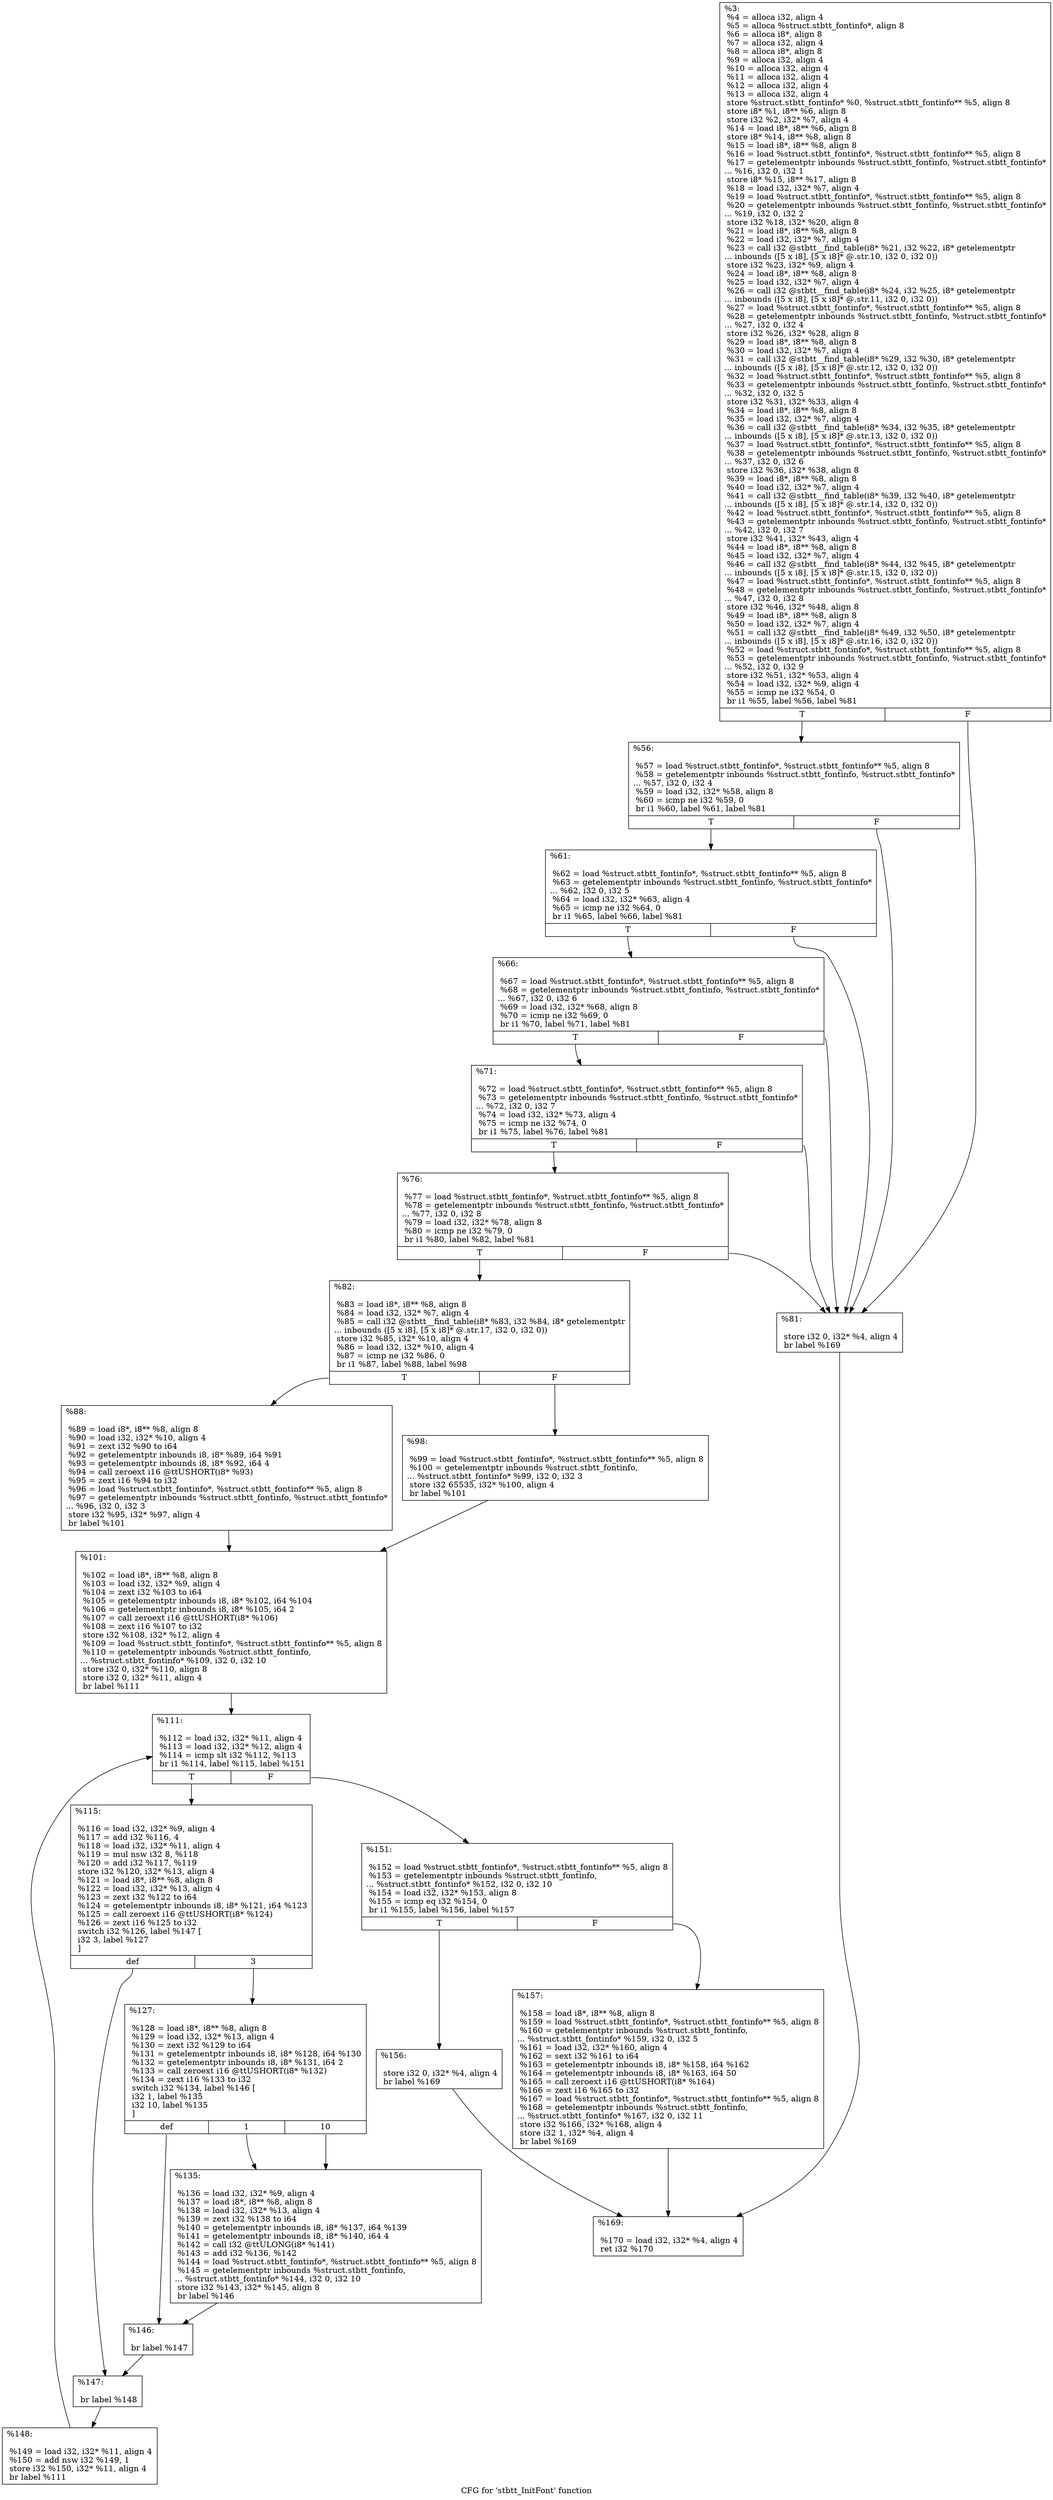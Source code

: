 digraph "CFG for 'stbtt_InitFont' function" {
	label="CFG for 'stbtt_InitFont' function";

	Node0x29b77e0 [shape=record,label="{%3:\l  %4 = alloca i32, align 4\l  %5 = alloca %struct.stbtt_fontinfo*, align 8\l  %6 = alloca i8*, align 8\l  %7 = alloca i32, align 4\l  %8 = alloca i8*, align 8\l  %9 = alloca i32, align 4\l  %10 = alloca i32, align 4\l  %11 = alloca i32, align 4\l  %12 = alloca i32, align 4\l  %13 = alloca i32, align 4\l  store %struct.stbtt_fontinfo* %0, %struct.stbtt_fontinfo** %5, align 8\l  store i8* %1, i8** %6, align 8\l  store i32 %2, i32* %7, align 4\l  %14 = load i8*, i8** %6, align 8\l  store i8* %14, i8** %8, align 8\l  %15 = load i8*, i8** %8, align 8\l  %16 = load %struct.stbtt_fontinfo*, %struct.stbtt_fontinfo** %5, align 8\l  %17 = getelementptr inbounds %struct.stbtt_fontinfo, %struct.stbtt_fontinfo*\l... %16, i32 0, i32 1\l  store i8* %15, i8** %17, align 8\l  %18 = load i32, i32* %7, align 4\l  %19 = load %struct.stbtt_fontinfo*, %struct.stbtt_fontinfo** %5, align 8\l  %20 = getelementptr inbounds %struct.stbtt_fontinfo, %struct.stbtt_fontinfo*\l... %19, i32 0, i32 2\l  store i32 %18, i32* %20, align 8\l  %21 = load i8*, i8** %8, align 8\l  %22 = load i32, i32* %7, align 4\l  %23 = call i32 @stbtt__find_table(i8* %21, i32 %22, i8* getelementptr\l... inbounds ([5 x i8], [5 x i8]* @.str.10, i32 0, i32 0))\l  store i32 %23, i32* %9, align 4\l  %24 = load i8*, i8** %8, align 8\l  %25 = load i32, i32* %7, align 4\l  %26 = call i32 @stbtt__find_table(i8* %24, i32 %25, i8* getelementptr\l... inbounds ([5 x i8], [5 x i8]* @.str.11, i32 0, i32 0))\l  %27 = load %struct.stbtt_fontinfo*, %struct.stbtt_fontinfo** %5, align 8\l  %28 = getelementptr inbounds %struct.stbtt_fontinfo, %struct.stbtt_fontinfo*\l... %27, i32 0, i32 4\l  store i32 %26, i32* %28, align 8\l  %29 = load i8*, i8** %8, align 8\l  %30 = load i32, i32* %7, align 4\l  %31 = call i32 @stbtt__find_table(i8* %29, i32 %30, i8* getelementptr\l... inbounds ([5 x i8], [5 x i8]* @.str.12, i32 0, i32 0))\l  %32 = load %struct.stbtt_fontinfo*, %struct.stbtt_fontinfo** %5, align 8\l  %33 = getelementptr inbounds %struct.stbtt_fontinfo, %struct.stbtt_fontinfo*\l... %32, i32 0, i32 5\l  store i32 %31, i32* %33, align 4\l  %34 = load i8*, i8** %8, align 8\l  %35 = load i32, i32* %7, align 4\l  %36 = call i32 @stbtt__find_table(i8* %34, i32 %35, i8* getelementptr\l... inbounds ([5 x i8], [5 x i8]* @.str.13, i32 0, i32 0))\l  %37 = load %struct.stbtt_fontinfo*, %struct.stbtt_fontinfo** %5, align 8\l  %38 = getelementptr inbounds %struct.stbtt_fontinfo, %struct.stbtt_fontinfo*\l... %37, i32 0, i32 6\l  store i32 %36, i32* %38, align 8\l  %39 = load i8*, i8** %8, align 8\l  %40 = load i32, i32* %7, align 4\l  %41 = call i32 @stbtt__find_table(i8* %39, i32 %40, i8* getelementptr\l... inbounds ([5 x i8], [5 x i8]* @.str.14, i32 0, i32 0))\l  %42 = load %struct.stbtt_fontinfo*, %struct.stbtt_fontinfo** %5, align 8\l  %43 = getelementptr inbounds %struct.stbtt_fontinfo, %struct.stbtt_fontinfo*\l... %42, i32 0, i32 7\l  store i32 %41, i32* %43, align 4\l  %44 = load i8*, i8** %8, align 8\l  %45 = load i32, i32* %7, align 4\l  %46 = call i32 @stbtt__find_table(i8* %44, i32 %45, i8* getelementptr\l... inbounds ([5 x i8], [5 x i8]* @.str.15, i32 0, i32 0))\l  %47 = load %struct.stbtt_fontinfo*, %struct.stbtt_fontinfo** %5, align 8\l  %48 = getelementptr inbounds %struct.stbtt_fontinfo, %struct.stbtt_fontinfo*\l... %47, i32 0, i32 8\l  store i32 %46, i32* %48, align 8\l  %49 = load i8*, i8** %8, align 8\l  %50 = load i32, i32* %7, align 4\l  %51 = call i32 @stbtt__find_table(i8* %49, i32 %50, i8* getelementptr\l... inbounds ([5 x i8], [5 x i8]* @.str.16, i32 0, i32 0))\l  %52 = load %struct.stbtt_fontinfo*, %struct.stbtt_fontinfo** %5, align 8\l  %53 = getelementptr inbounds %struct.stbtt_fontinfo, %struct.stbtt_fontinfo*\l... %52, i32 0, i32 9\l  store i32 %51, i32* %53, align 4\l  %54 = load i32, i32* %9, align 4\l  %55 = icmp ne i32 %54, 0\l  br i1 %55, label %56, label %81\l|{<s0>T|<s1>F}}"];
	Node0x29b77e0:s0 -> Node0x29bbf80;
	Node0x29b77e0:s1 -> Node0x29bbfd0;
	Node0x29bbf80 [shape=record,label="{%56:\l\l  %57 = load %struct.stbtt_fontinfo*, %struct.stbtt_fontinfo** %5, align 8\l  %58 = getelementptr inbounds %struct.stbtt_fontinfo, %struct.stbtt_fontinfo*\l... %57, i32 0, i32 4\l  %59 = load i32, i32* %58, align 8\l  %60 = icmp ne i32 %59, 0\l  br i1 %60, label %61, label %81\l|{<s0>T|<s1>F}}"];
	Node0x29bbf80:s0 -> Node0x29bc2d0;
	Node0x29bbf80:s1 -> Node0x29bbfd0;
	Node0x29bc2d0 [shape=record,label="{%61:\l\l  %62 = load %struct.stbtt_fontinfo*, %struct.stbtt_fontinfo** %5, align 8\l  %63 = getelementptr inbounds %struct.stbtt_fontinfo, %struct.stbtt_fontinfo*\l... %62, i32 0, i32 5\l  %64 = load i32, i32* %63, align 4\l  %65 = icmp ne i32 %64, 0\l  br i1 %65, label %66, label %81\l|{<s0>T|<s1>F}}"];
	Node0x29bc2d0:s0 -> Node0x29ba7a0;
	Node0x29bc2d0:s1 -> Node0x29bbfd0;
	Node0x29ba7a0 [shape=record,label="{%66:\l\l  %67 = load %struct.stbtt_fontinfo*, %struct.stbtt_fontinfo** %5, align 8\l  %68 = getelementptr inbounds %struct.stbtt_fontinfo, %struct.stbtt_fontinfo*\l... %67, i32 0, i32 6\l  %69 = load i32, i32* %68, align 8\l  %70 = icmp ne i32 %69, 0\l  br i1 %70, label %71, label %81\l|{<s0>T|<s1>F}}"];
	Node0x29ba7a0:s0 -> Node0x29bca00;
	Node0x29ba7a0:s1 -> Node0x29bbfd0;
	Node0x29bca00 [shape=record,label="{%71:\l\l  %72 = load %struct.stbtt_fontinfo*, %struct.stbtt_fontinfo** %5, align 8\l  %73 = getelementptr inbounds %struct.stbtt_fontinfo, %struct.stbtt_fontinfo*\l... %72, i32 0, i32 7\l  %74 = load i32, i32* %73, align 4\l  %75 = icmp ne i32 %74, 0\l  br i1 %75, label %76, label %81\l|{<s0>T|<s1>F}}"];
	Node0x29bca00:s0 -> Node0x29bccc0;
	Node0x29bca00:s1 -> Node0x29bbfd0;
	Node0x29bccc0 [shape=record,label="{%76:\l\l  %77 = load %struct.stbtt_fontinfo*, %struct.stbtt_fontinfo** %5, align 8\l  %78 = getelementptr inbounds %struct.stbtt_fontinfo, %struct.stbtt_fontinfo*\l... %77, i32 0, i32 8\l  %79 = load i32, i32* %78, align 8\l  %80 = icmp ne i32 %79, 0\l  br i1 %80, label %82, label %81\l|{<s0>T|<s1>F}}"];
	Node0x29bccc0:s0 -> Node0x29bcf80;
	Node0x29bccc0:s1 -> Node0x29bbfd0;
	Node0x29bbfd0 [shape=record,label="{%81:\l\l  store i32 0, i32* %4, align 4\l  br label %169\l}"];
	Node0x29bbfd0 -> Node0x29bd0e0;
	Node0x29bcf80 [shape=record,label="{%82:\l\l  %83 = load i8*, i8** %8, align 8\l  %84 = load i32, i32* %7, align 4\l  %85 = call i32 @stbtt__find_table(i8* %83, i32 %84, i8* getelementptr\l... inbounds ([5 x i8], [5 x i8]* @.str.17, i32 0, i32 0))\l  store i32 %85, i32* %10, align 4\l  %86 = load i32, i32* %10, align 4\l  %87 = icmp ne i32 %86, 0\l  br i1 %87, label %88, label %98\l|{<s0>T|<s1>F}}"];
	Node0x29bcf80:s0 -> Node0x29bd590;
	Node0x29bcf80:s1 -> Node0x29bd5e0;
	Node0x29bd590 [shape=record,label="{%88:\l\l  %89 = load i8*, i8** %8, align 8\l  %90 = load i32, i32* %10, align 4\l  %91 = zext i32 %90 to i64\l  %92 = getelementptr inbounds i8, i8* %89, i64 %91\l  %93 = getelementptr inbounds i8, i8* %92, i64 4\l  %94 = call zeroext i16 @ttUSHORT(i8* %93)\l  %95 = zext i16 %94 to i32\l  %96 = load %struct.stbtt_fontinfo*, %struct.stbtt_fontinfo** %5, align 8\l  %97 = getelementptr inbounds %struct.stbtt_fontinfo, %struct.stbtt_fontinfo*\l... %96, i32 0, i32 3\l  store i32 %95, i32* %97, align 4\l  br label %101\l}"];
	Node0x29bd590 -> Node0x29bdc00;
	Node0x29bd5e0 [shape=record,label="{%98:\l\l  %99 = load %struct.stbtt_fontinfo*, %struct.stbtt_fontinfo** %5, align 8\l  %100 = getelementptr inbounds %struct.stbtt_fontinfo,\l... %struct.stbtt_fontinfo* %99, i32 0, i32 3\l  store i32 65535, i32* %100, align 4\l  br label %101\l}"];
	Node0x29bd5e0 -> Node0x29bdc00;
	Node0x29bdc00 [shape=record,label="{%101:\l\l  %102 = load i8*, i8** %8, align 8\l  %103 = load i32, i32* %9, align 4\l  %104 = zext i32 %103 to i64\l  %105 = getelementptr inbounds i8, i8* %102, i64 %104\l  %106 = getelementptr inbounds i8, i8* %105, i64 2\l  %107 = call zeroext i16 @ttUSHORT(i8* %106)\l  %108 = zext i16 %107 to i32\l  store i32 %108, i32* %12, align 4\l  %109 = load %struct.stbtt_fontinfo*, %struct.stbtt_fontinfo** %5, align 8\l  %110 = getelementptr inbounds %struct.stbtt_fontinfo,\l... %struct.stbtt_fontinfo* %109, i32 0, i32 10\l  store i32 0, i32* %110, align 8\l  store i32 0, i32* %11, align 4\l  br label %111\l}"];
	Node0x29bdc00 -> Node0x29be490;
	Node0x29be490 [shape=record,label="{%111:\l\l  %112 = load i32, i32* %11, align 4\l  %113 = load i32, i32* %12, align 4\l  %114 = icmp slt i32 %112, %113\l  br i1 %114, label %115, label %151\l|{<s0>T|<s1>F}}"];
	Node0x29be490:s0 -> Node0x29be6c0;
	Node0x29be490:s1 -> Node0x29be710;
	Node0x29be6c0 [shape=record,label="{%115:\l\l  %116 = load i32, i32* %9, align 4\l  %117 = add i32 %116, 4\l  %118 = load i32, i32* %11, align 4\l  %119 = mul nsw i32 8, %118\l  %120 = add i32 %117, %119\l  store i32 %120, i32* %13, align 4\l  %121 = load i8*, i8** %8, align 8\l  %122 = load i32, i32* %13, align 4\l  %123 = zext i32 %122 to i64\l  %124 = getelementptr inbounds i8, i8* %121, i64 %123\l  %125 = call zeroext i16 @ttUSHORT(i8* %124)\l  %126 = zext i16 %125 to i32\l  switch i32 %126, label %147 [\l    i32 3, label %127\l  ]\l|{<s0>def|<s1>3}}"];
	Node0x29be6c0:s0 -> Node0x29bede0;
	Node0x29be6c0:s1 -> Node0x29bee30;
	Node0x29bee30 [shape=record,label="{%127:\l\l  %128 = load i8*, i8** %8, align 8\l  %129 = load i32, i32* %13, align 4\l  %130 = zext i32 %129 to i64\l  %131 = getelementptr inbounds i8, i8* %128, i64 %130\l  %132 = getelementptr inbounds i8, i8* %131, i64 2\l  %133 = call zeroext i16 @ttUSHORT(i8* %132)\l  %134 = zext i16 %133 to i32\l  switch i32 %134, label %146 [\l    i32 1, label %135\l    i32 10, label %135\l  ]\l|{<s0>def|<s1>1|<s2>10}}"];
	Node0x29bee30:s0 -> Node0x29bc7e0;
	Node0x29bee30:s1 -> Node0x29bc830;
	Node0x29bee30:s2 -> Node0x29bc830;
	Node0x29bc830 [shape=record,label="{%135:\l\l  %136 = load i32, i32* %9, align 4\l  %137 = load i8*, i8** %8, align 8\l  %138 = load i32, i32* %13, align 4\l  %139 = zext i32 %138 to i64\l  %140 = getelementptr inbounds i8, i8* %137, i64 %139\l  %141 = getelementptr inbounds i8, i8* %140, i64 4\l  %142 = call i32 @ttULONG(i8* %141)\l  %143 = add i32 %136, %142\l  %144 = load %struct.stbtt_fontinfo*, %struct.stbtt_fontinfo** %5, align 8\l  %145 = getelementptr inbounds %struct.stbtt_fontinfo,\l... %struct.stbtt_fontinfo* %144, i32 0, i32 10\l  store i32 %143, i32* %145, align 8\l  br label %146\l}"];
	Node0x29bc830 -> Node0x29bc7e0;
	Node0x29bc7e0 [shape=record,label="{%146:\l\l  br label %147\l}"];
	Node0x29bc7e0 -> Node0x29bede0;
	Node0x29bede0 [shape=record,label="{%147:\l\l  br label %148\l}"];
	Node0x29bede0 -> Node0x29bfee0;
	Node0x29bfee0 [shape=record,label="{%148:\l\l  %149 = load i32, i32* %11, align 4\l  %150 = add nsw i32 %149, 1\l  store i32 %150, i32* %11, align 4\l  br label %111\l}"];
	Node0x29bfee0 -> Node0x29be490;
	Node0x29be710 [shape=record,label="{%151:\l\l  %152 = load %struct.stbtt_fontinfo*, %struct.stbtt_fontinfo** %5, align 8\l  %153 = getelementptr inbounds %struct.stbtt_fontinfo,\l... %struct.stbtt_fontinfo* %152, i32 0, i32 10\l  %154 = load i32, i32* %153, align 8\l  %155 = icmp eq i32 %154, 0\l  br i1 %155, label %156, label %157\l|{<s0>T|<s1>F}}"];
	Node0x29be710:s0 -> Node0x29c0330;
	Node0x29be710:s1 -> Node0x29c0380;
	Node0x29c0330 [shape=record,label="{%156:\l\l  store i32 0, i32* %4, align 4\l  br label %169\l}"];
	Node0x29c0330 -> Node0x29bd0e0;
	Node0x29c0380 [shape=record,label="{%157:\l\l  %158 = load i8*, i8** %8, align 8\l  %159 = load %struct.stbtt_fontinfo*, %struct.stbtt_fontinfo** %5, align 8\l  %160 = getelementptr inbounds %struct.stbtt_fontinfo,\l... %struct.stbtt_fontinfo* %159, i32 0, i32 5\l  %161 = load i32, i32* %160, align 4\l  %162 = sext i32 %161 to i64\l  %163 = getelementptr inbounds i8, i8* %158, i64 %162\l  %164 = getelementptr inbounds i8, i8* %163, i64 50\l  %165 = call zeroext i16 @ttUSHORT(i8* %164)\l  %166 = zext i16 %165 to i32\l  %167 = load %struct.stbtt_fontinfo*, %struct.stbtt_fontinfo** %5, align 8\l  %168 = getelementptr inbounds %struct.stbtt_fontinfo,\l... %struct.stbtt_fontinfo* %167, i32 0, i32 11\l  store i32 %166, i32* %168, align 4\l  store i32 1, i32* %4, align 4\l  br label %169\l}"];
	Node0x29c0380 -> Node0x29bd0e0;
	Node0x29bd0e0 [shape=record,label="{%169:\l\l  %170 = load i32, i32* %4, align 4\l  ret i32 %170\l}"];
}
